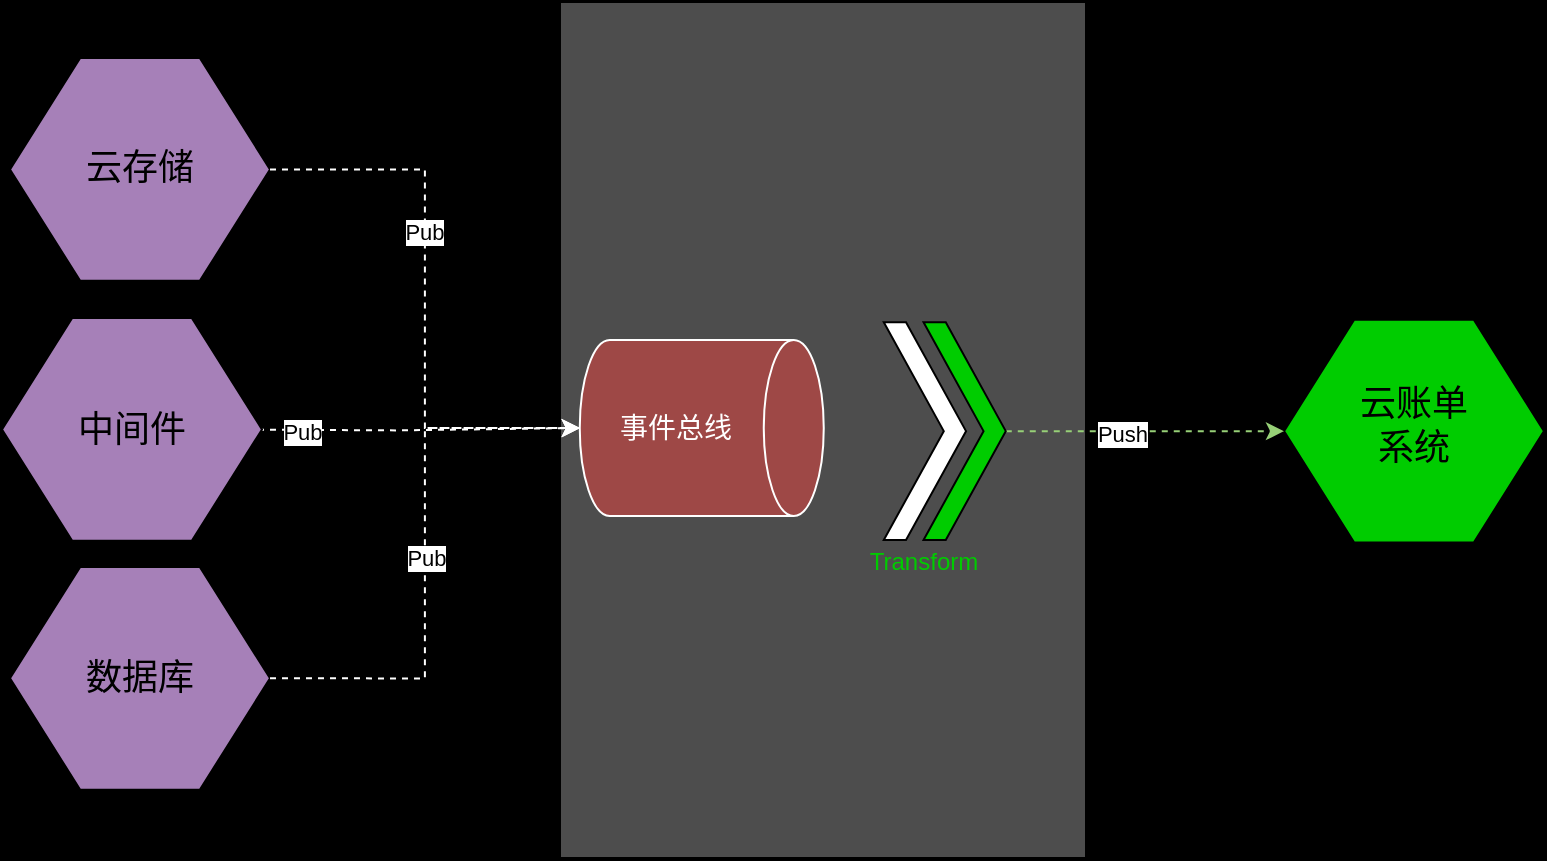 <mxfile version="24.7.7">
  <diagram name="第 1 页" id="2kuI5vqeoujSwtPeEiwz">
    <mxGraphModel dx="954" dy="527" grid="0" gridSize="10" guides="1" tooltips="1" connect="1" arrows="1" fold="1" page="1" pageScale="1" pageWidth="827" pageHeight="1169" background="#000000" math="0" shadow="0">
      <root>
        <mxCell id="0" />
        <mxCell id="1" parent="0" />
        <mxCell id="m9w0L7mDfg-Hy0Zf4kCx-15" value="" style="rounded=0;whiteSpace=wrap;html=1;fillColor=#4D4D4D;" parent="1" vertex="1">
          <mxGeometry x="294" y="156" width="263" height="428" as="geometry" />
        </mxCell>
        <mxCell id="egfz6zBa7lYmq5XDyndJ-12" value="" style="verticalLabelPosition=bottom;verticalAlign=top;html=1;shape=hexagon;perimeter=hexagonPerimeter2;arcSize=6;size=0.27;fillColor=#A680B8;" parent="1" vertex="1">
          <mxGeometry x="19" y="184" width="130" height="111.43" as="geometry" />
        </mxCell>
        <mxCell id="egfz6zBa7lYmq5XDyndJ-15" value="&lt;font style=&quot;font-size: 18px;&quot;&gt;云存储&lt;/font&gt;" style="text;html=1;align=center;verticalAlign=middle;whiteSpace=wrap;rounded=0;" parent="1" vertex="1">
          <mxGeometry x="54" y="224.45" width="60" height="30" as="geometry" />
        </mxCell>
        <mxCell id="egfz6zBa7lYmq5XDyndJ-19" value="" style="verticalLabelPosition=bottom;verticalAlign=top;html=1;shape=hexagon;perimeter=hexagonPerimeter2;arcSize=6;size=0.27;fillColor=#00CC00;" parent="1" vertex="1">
          <mxGeometry x="656" y="314.85" width="130" height="111.43" as="geometry" />
        </mxCell>
        <mxCell id="egfz6zBa7lYmq5XDyndJ-20" value="&lt;span style=&quot;font-size: 18px;&quot;&gt;云账单系统&lt;/span&gt;" style="text;html=1;align=center;verticalAlign=middle;whiteSpace=wrap;rounded=0;" parent="1" vertex="1">
          <mxGeometry x="691" y="353" width="60" height="30" as="geometry" />
        </mxCell>
        <mxCell id="m9w0L7mDfg-Hy0Zf4kCx-5" value="" style="html=1;shadow=0;dashed=0;align=center;verticalAlign=middle;shape=mxgraph.arrows2.arrow;dy=0;dx=30;notch=30;direction=north;rotation=90;fillColor=#FFFFFF;strokeColor=#000000;flipV=0;flipH=1;" parent="1" vertex="1">
          <mxGeometry x="422.005" y="350.005" width="108.89" height="41.12" as="geometry" />
        </mxCell>
        <mxCell id="m9w0L7mDfg-Hy0Zf4kCx-21" style="edgeStyle=orthogonalEdgeStyle;rounded=0;orthogonalLoop=1;jettySize=auto;html=1;exitX=1;exitY=0.5;exitDx=0;exitDy=0;exitPerimeter=0;entryX=0;entryY=0.5;entryDx=0;entryDy=0;strokeColor=#97D077;dashed=1;" parent="1" source="m9w0L7mDfg-Hy0Zf4kCx-6" target="egfz6zBa7lYmq5XDyndJ-19" edge="1">
          <mxGeometry relative="1" as="geometry" />
        </mxCell>
        <mxCell id="m9w0L7mDfg-Hy0Zf4kCx-22" value="Push" style="edgeLabel;html=1;align=center;verticalAlign=middle;resizable=0;points=[];" parent="m9w0L7mDfg-Hy0Zf4kCx-21" vertex="1" connectable="0">
          <mxGeometry x="-0.231" y="-1" relative="1" as="geometry">
            <mxPoint x="4" as="offset" />
          </mxGeometry>
        </mxCell>
        <mxCell id="m9w0L7mDfg-Hy0Zf4kCx-6" value="" style="html=1;shadow=0;dashed=0;align=center;verticalAlign=middle;shape=mxgraph.arrows2.arrow;dy=0;dx=30;notch=30;direction=north;rotation=90;fillColor=#00CC00;strokeColor=#000000;flipV=0;flipH=1;" parent="1" vertex="1">
          <mxGeometry x="441.885" y="350.005" width="108.89" height="41.12" as="geometry" />
        </mxCell>
        <mxCell id="m9w0L7mDfg-Hy0Zf4kCx-10" value="&lt;font color=&quot;#00cc00&quot;&gt;Transform&lt;/font&gt;" style="text;html=1;align=center;verticalAlign=middle;whiteSpace=wrap;rounded=0;" parent="1" vertex="1">
          <mxGeometry x="446.45" y="421" width="60" height="30" as="geometry" />
        </mxCell>
        <mxCell id="m9w0L7mDfg-Hy0Zf4kCx-11" value="&lt;font style=&quot;font-size: 14px;&quot; color=&quot;#ffffff&quot;&gt;事件总线&lt;/font&gt;" style="shape=cylinder3;whiteSpace=wrap;html=1;boundedLbl=1;backgroundOutline=1;size=15;direction=south;fillColor=#9E4846;strokeColor=#FFFFFF;" parent="1" vertex="1">
          <mxGeometry x="303.88" y="325" width="122" height="88" as="geometry" />
        </mxCell>
        <mxCell id="m9w0L7mDfg-Hy0Zf4kCx-23" style="edgeStyle=orthogonalEdgeStyle;rounded=0;orthogonalLoop=1;jettySize=auto;html=1;exitX=1;exitY=0.5;exitDx=0;exitDy=0;entryX=0.5;entryY=1;entryDx=0;entryDy=0;entryPerimeter=0;dashed=1;strokeColor=#FFFFFF;" parent="1" source="egfz6zBa7lYmq5XDyndJ-12" target="m9w0L7mDfg-Hy0Zf4kCx-11" edge="1">
          <mxGeometry relative="1" as="geometry" />
        </mxCell>
        <mxCell id="m9w0L7mDfg-Hy0Zf4kCx-24" value="Pub" style="edgeLabel;html=1;align=center;verticalAlign=middle;resizable=0;points=[];" parent="m9w0L7mDfg-Hy0Zf4kCx-23" vertex="1" connectable="0">
          <mxGeometry x="-0.237" y="-1" relative="1" as="geometry">
            <mxPoint as="offset" />
          </mxGeometry>
        </mxCell>
        <mxCell id="8YSsli9hQhtiDxE-2XIZ-1" value="" style="verticalLabelPosition=bottom;verticalAlign=top;html=1;shape=hexagon;perimeter=hexagonPerimeter2;arcSize=6;size=0.27;fillColor=#A680B8;" parent="1" vertex="1">
          <mxGeometry x="19" y="438.45" width="130" height="111.43" as="geometry" />
        </mxCell>
        <mxCell id="8YSsli9hQhtiDxE-2XIZ-2" value="&lt;font style=&quot;font-size: 18px;&quot;&gt;数据库&lt;/font&gt;" style="text;html=1;align=center;verticalAlign=middle;whiteSpace=wrap;rounded=0;" parent="1" vertex="1">
          <mxGeometry x="54" y="478.9" width="60" height="30" as="geometry" />
        </mxCell>
        <mxCell id="8YSsli9hQhtiDxE-2XIZ-5" style="edgeStyle=orthogonalEdgeStyle;rounded=0;orthogonalLoop=1;jettySize=auto;html=1;exitX=1;exitY=0.5;exitDx=0;exitDy=0;entryX=0.5;entryY=1;entryDx=0;entryDy=0;entryPerimeter=0;dashed=1;strokeColor=#FFFFFF;" parent="1" source="8YSsli9hQhtiDxE-2XIZ-1" target="m9w0L7mDfg-Hy0Zf4kCx-11" edge="1">
          <mxGeometry relative="1" as="geometry" />
        </mxCell>
        <mxCell id="8YSsli9hQhtiDxE-2XIZ-6" value="Pub" style="edgeLabel;html=1;align=center;verticalAlign=middle;resizable=0;points=[];" parent="8YSsli9hQhtiDxE-2XIZ-5" vertex="1" connectable="0">
          <mxGeometry x="-0.019" y="1" relative="1" as="geometry">
            <mxPoint x="1" as="offset" />
          </mxGeometry>
        </mxCell>
        <mxCell id="pdEvPXPhfCHKv2khUPHh-5" style="edgeStyle=orthogonalEdgeStyle;rounded=0;orthogonalLoop=1;jettySize=auto;html=1;exitX=1;exitY=0.5;exitDx=0;exitDy=0;strokeColor=#FFFFFF;dashed=1;" parent="1" edge="1">
          <mxGeometry relative="1" as="geometry">
            <mxPoint x="304" y="369" as="targetPoint" />
            <mxPoint x="119" y="369.715" as="sourcePoint" />
          </mxGeometry>
        </mxCell>
        <mxCell id="pdEvPXPhfCHKv2khUPHh-6" value="Pub" style="edgeLabel;html=1;align=center;verticalAlign=middle;resizable=0;points=[];" parent="pdEvPXPhfCHKv2khUPHh-5" vertex="1" connectable="0">
          <mxGeometry x="-0.503" y="-1" relative="1" as="geometry">
            <mxPoint as="offset" />
          </mxGeometry>
        </mxCell>
        <mxCell id="pdEvPXPhfCHKv2khUPHh-1" value="" style="verticalLabelPosition=bottom;verticalAlign=top;html=1;shape=hexagon;perimeter=hexagonPerimeter2;arcSize=6;size=0.27;fillColor=#A680B8;" parent="1" vertex="1">
          <mxGeometry x="15" y="314" width="130" height="111.43" as="geometry" />
        </mxCell>
        <mxCell id="pdEvPXPhfCHKv2khUPHh-2" value="&lt;span style=&quot;font-size: 18px;&quot;&gt;中间件&lt;/span&gt;" style="text;html=1;align=center;verticalAlign=middle;whiteSpace=wrap;rounded=0;" parent="1" vertex="1">
          <mxGeometry x="50" y="354.71" width="60" height="30" as="geometry" />
        </mxCell>
      </root>
    </mxGraphModel>
  </diagram>
</mxfile>
